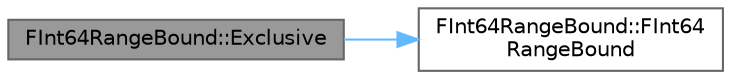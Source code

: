 digraph "FInt64RangeBound::Exclusive"
{
 // INTERACTIVE_SVG=YES
 // LATEX_PDF_SIZE
  bgcolor="transparent";
  edge [fontname=Helvetica,fontsize=10,labelfontname=Helvetica,labelfontsize=10];
  node [fontname=Helvetica,fontsize=10,shape=box,height=0.2,width=0.4];
  rankdir="LR";
  Node1 [id="Node000001",label="FInt64RangeBound::Exclusive",height=0.2,width=0.4,color="gray40", fillcolor="grey60", style="filled", fontcolor="black",tooltip=" "];
  Node1 -> Node2 [id="edge1_Node000001_Node000002",color="steelblue1",style="solid",tooltip=" "];
  Node2 [id="Node000002",label="FInt64RangeBound::FInt64\lRangeBound",height=0.2,width=0.4,color="grey40", fillcolor="white", style="filled",URL="$dc/d6d/structFInt64RangeBound.html#a6d91a8542f4a97b13a799cbe898c1619",tooltip=" "];
}
